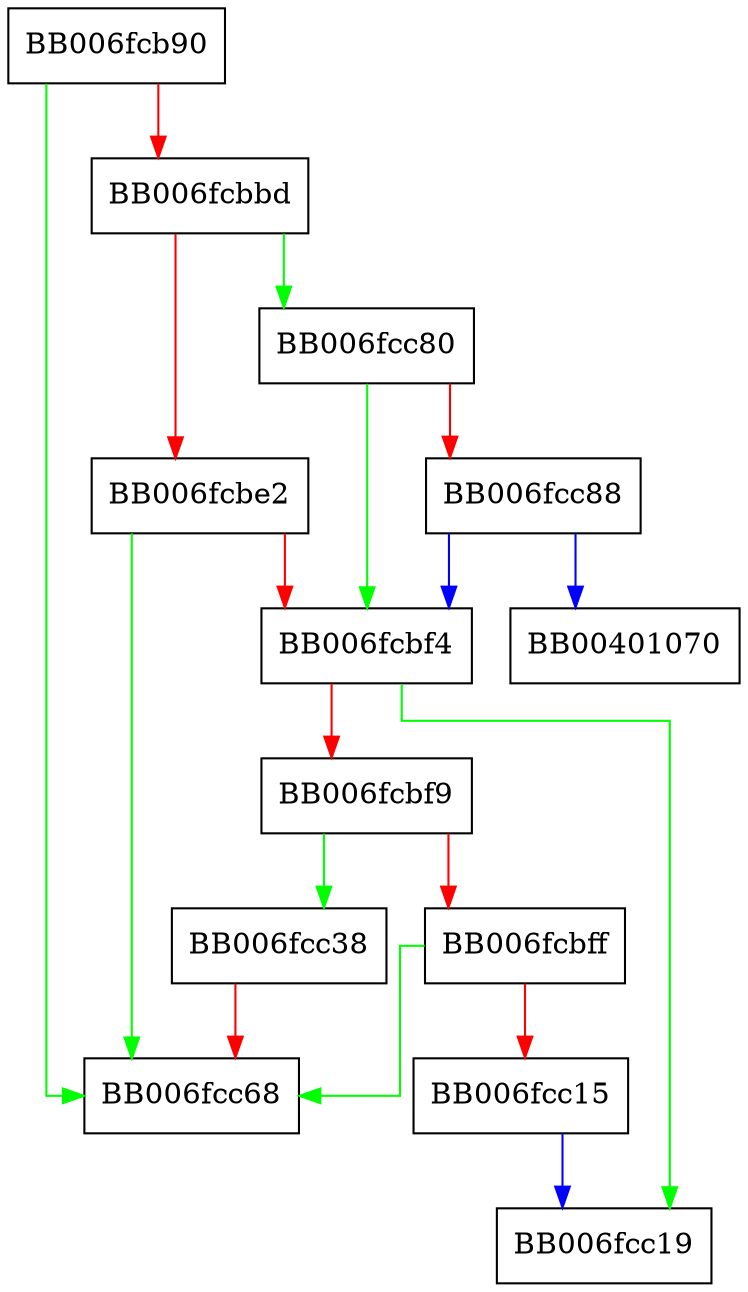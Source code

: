 digraph des_einit {
  node [shape="box"];
  graph [splines=ortho];
  BB006fcb90 -> BB006fcc68 [color="green"];
  BB006fcb90 -> BB006fcbbd [color="red"];
  BB006fcbbd -> BB006fcc80 [color="green"];
  BB006fcbbd -> BB006fcbe2 [color="red"];
  BB006fcbe2 -> BB006fcc68 [color="green"];
  BB006fcbe2 -> BB006fcbf4 [color="red"];
  BB006fcbf4 -> BB006fcc19 [color="green"];
  BB006fcbf4 -> BB006fcbf9 [color="red"];
  BB006fcbf9 -> BB006fcc38 [color="green"];
  BB006fcbf9 -> BB006fcbff [color="red"];
  BB006fcbff -> BB006fcc68 [color="green"];
  BB006fcbff -> BB006fcc15 [color="red"];
  BB006fcc15 -> BB006fcc19 [color="blue"];
  BB006fcc38 -> BB006fcc68 [color="red"];
  BB006fcc80 -> BB006fcbf4 [color="green"];
  BB006fcc80 -> BB006fcc88 [color="red"];
  BB006fcc88 -> BB00401070 [color="blue"];
  BB006fcc88 -> BB006fcbf4 [color="blue"];
}